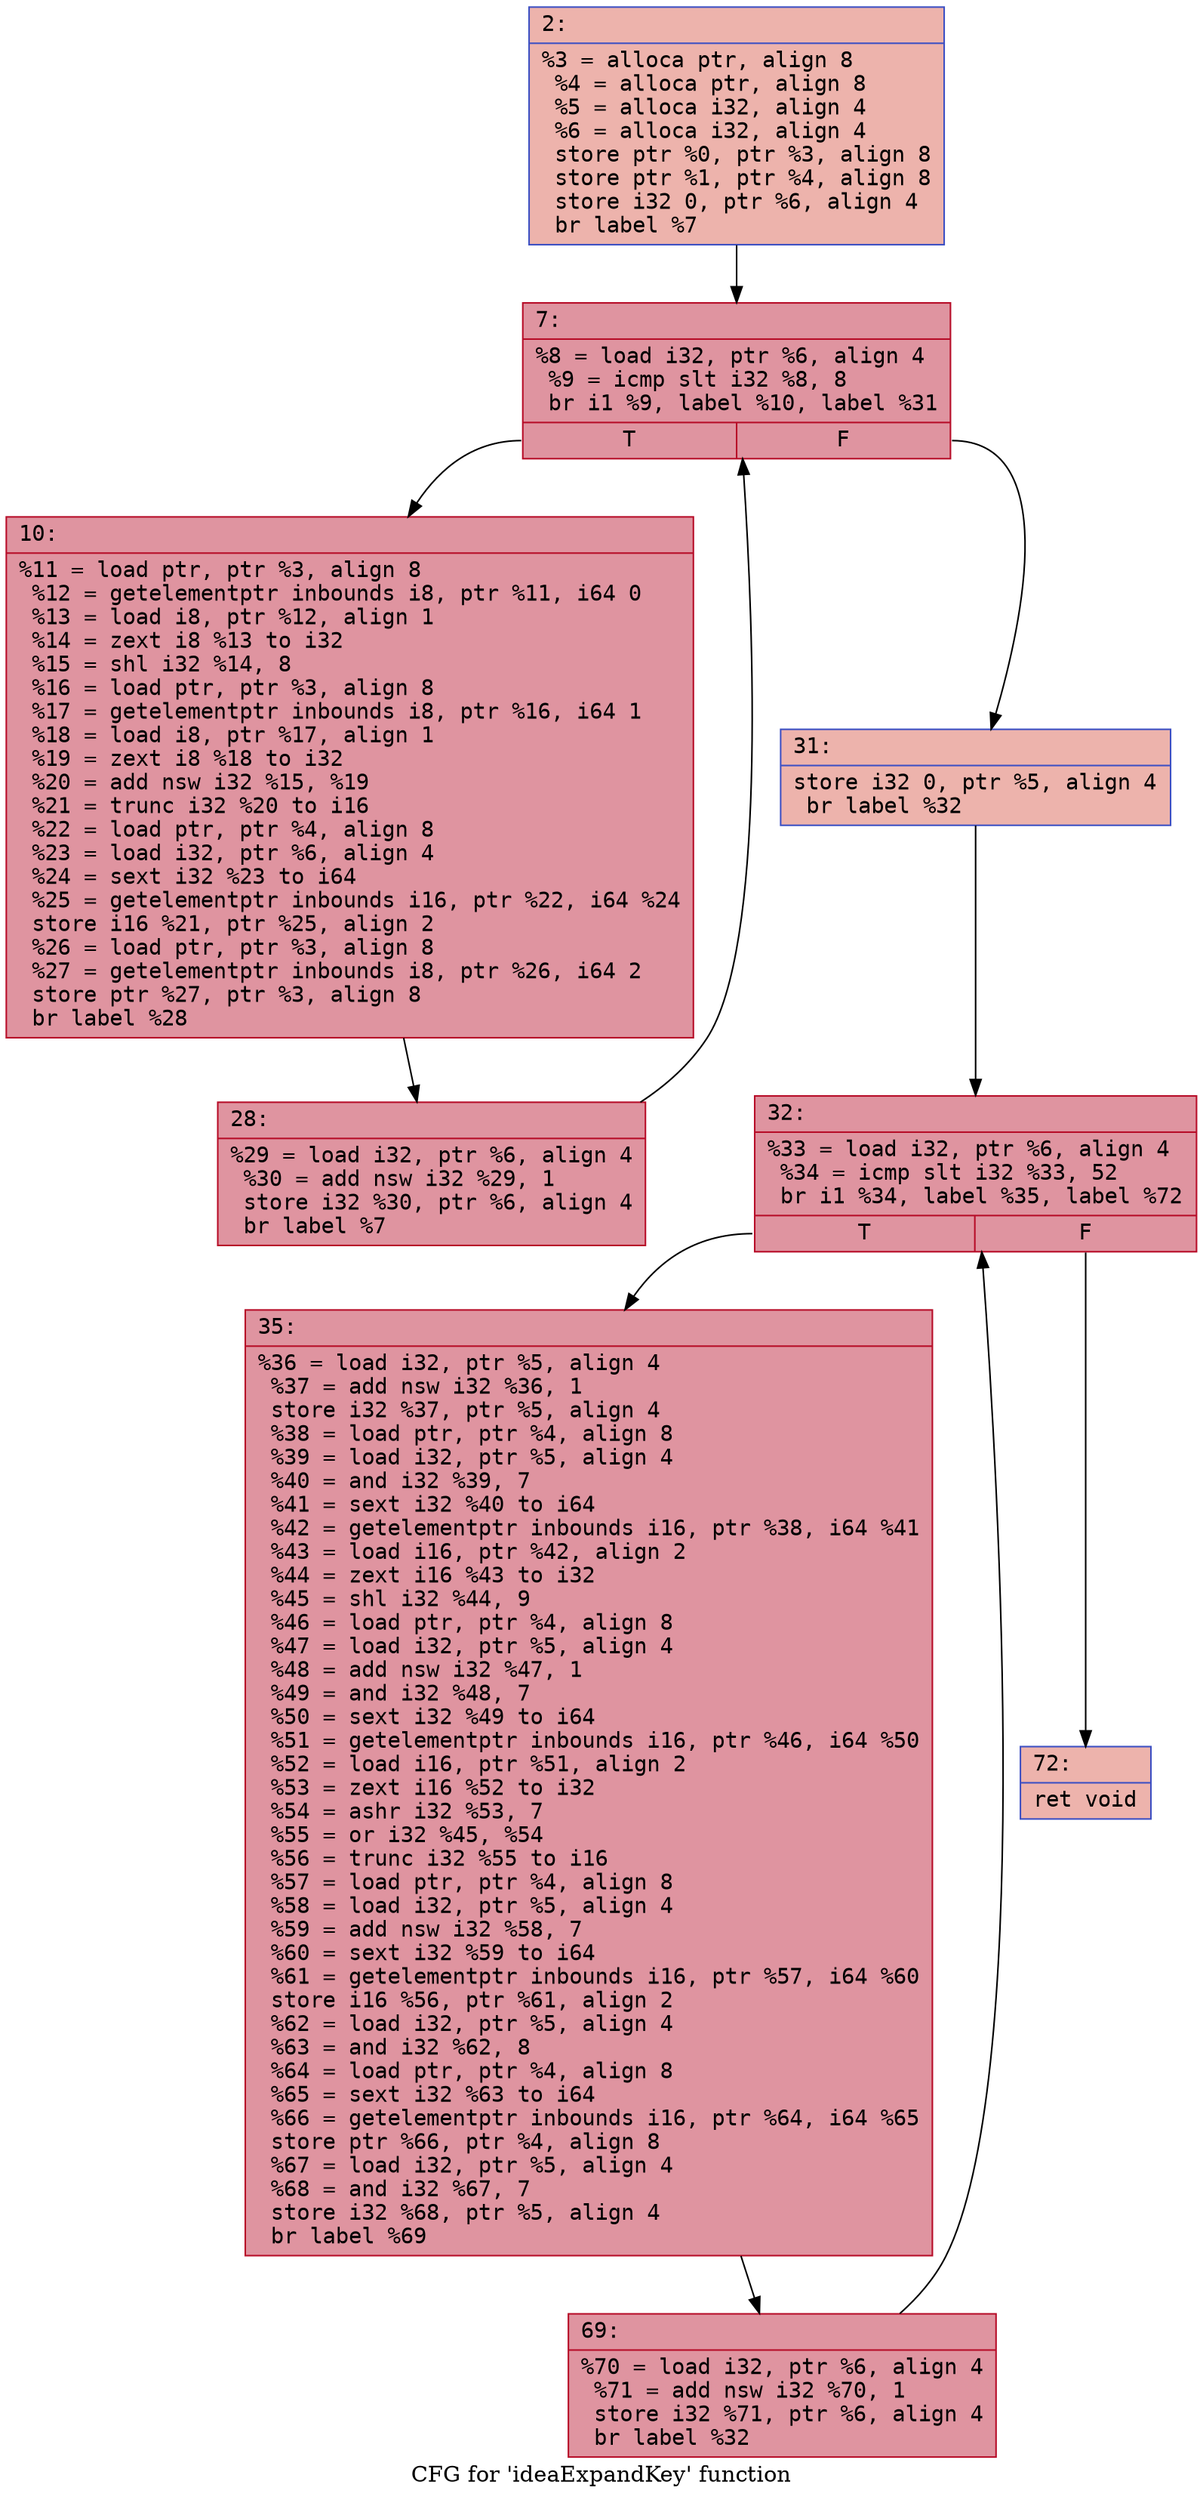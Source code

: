 digraph "CFG for 'ideaExpandKey' function" {
	label="CFG for 'ideaExpandKey' function";

	Node0x600000bae2b0 [shape=record,color="#3d50c3ff", style=filled, fillcolor="#d6524470" fontname="Courier",label="{2:\l|  %3 = alloca ptr, align 8\l  %4 = alloca ptr, align 8\l  %5 = alloca i32, align 4\l  %6 = alloca i32, align 4\l  store ptr %0, ptr %3, align 8\l  store ptr %1, ptr %4, align 8\l  store i32 0, ptr %6, align 4\l  br label %7\l}"];
	Node0x600000bae2b0 -> Node0x600000bae300[tooltip="2 -> 7\nProbability 100.00%" ];
	Node0x600000bae300 [shape=record,color="#b70d28ff", style=filled, fillcolor="#b70d2870" fontname="Courier",label="{7:\l|  %8 = load i32, ptr %6, align 4\l  %9 = icmp slt i32 %8, 8\l  br i1 %9, label %10, label %31\l|{<s0>T|<s1>F}}"];
	Node0x600000bae300:s0 -> Node0x600000bae350[tooltip="7 -> 10\nProbability 96.88%" ];
	Node0x600000bae300:s1 -> Node0x600000bae3f0[tooltip="7 -> 31\nProbability 3.12%" ];
	Node0x600000bae350 [shape=record,color="#b70d28ff", style=filled, fillcolor="#b70d2870" fontname="Courier",label="{10:\l|  %11 = load ptr, ptr %3, align 8\l  %12 = getelementptr inbounds i8, ptr %11, i64 0\l  %13 = load i8, ptr %12, align 1\l  %14 = zext i8 %13 to i32\l  %15 = shl i32 %14, 8\l  %16 = load ptr, ptr %3, align 8\l  %17 = getelementptr inbounds i8, ptr %16, i64 1\l  %18 = load i8, ptr %17, align 1\l  %19 = zext i8 %18 to i32\l  %20 = add nsw i32 %15, %19\l  %21 = trunc i32 %20 to i16\l  %22 = load ptr, ptr %4, align 8\l  %23 = load i32, ptr %6, align 4\l  %24 = sext i32 %23 to i64\l  %25 = getelementptr inbounds i16, ptr %22, i64 %24\l  store i16 %21, ptr %25, align 2\l  %26 = load ptr, ptr %3, align 8\l  %27 = getelementptr inbounds i8, ptr %26, i64 2\l  store ptr %27, ptr %3, align 8\l  br label %28\l}"];
	Node0x600000bae350 -> Node0x600000bae3a0[tooltip="10 -> 28\nProbability 100.00%" ];
	Node0x600000bae3a0 [shape=record,color="#b70d28ff", style=filled, fillcolor="#b70d2870" fontname="Courier",label="{28:\l|  %29 = load i32, ptr %6, align 4\l  %30 = add nsw i32 %29, 1\l  store i32 %30, ptr %6, align 4\l  br label %7\l}"];
	Node0x600000bae3a0 -> Node0x600000bae300[tooltip="28 -> 7\nProbability 100.00%" ];
	Node0x600000bae3f0 [shape=record,color="#3d50c3ff", style=filled, fillcolor="#d6524470" fontname="Courier",label="{31:\l|  store i32 0, ptr %5, align 4\l  br label %32\l}"];
	Node0x600000bae3f0 -> Node0x600000bae440[tooltip="31 -> 32\nProbability 100.00%" ];
	Node0x600000bae440 [shape=record,color="#b70d28ff", style=filled, fillcolor="#b70d2870" fontname="Courier",label="{32:\l|  %33 = load i32, ptr %6, align 4\l  %34 = icmp slt i32 %33, 52\l  br i1 %34, label %35, label %72\l|{<s0>T|<s1>F}}"];
	Node0x600000bae440:s0 -> Node0x600000bae490[tooltip="32 -> 35\nProbability 96.88%" ];
	Node0x600000bae440:s1 -> Node0x600000bae530[tooltip="32 -> 72\nProbability 3.12%" ];
	Node0x600000bae490 [shape=record,color="#b70d28ff", style=filled, fillcolor="#b70d2870" fontname="Courier",label="{35:\l|  %36 = load i32, ptr %5, align 4\l  %37 = add nsw i32 %36, 1\l  store i32 %37, ptr %5, align 4\l  %38 = load ptr, ptr %4, align 8\l  %39 = load i32, ptr %5, align 4\l  %40 = and i32 %39, 7\l  %41 = sext i32 %40 to i64\l  %42 = getelementptr inbounds i16, ptr %38, i64 %41\l  %43 = load i16, ptr %42, align 2\l  %44 = zext i16 %43 to i32\l  %45 = shl i32 %44, 9\l  %46 = load ptr, ptr %4, align 8\l  %47 = load i32, ptr %5, align 4\l  %48 = add nsw i32 %47, 1\l  %49 = and i32 %48, 7\l  %50 = sext i32 %49 to i64\l  %51 = getelementptr inbounds i16, ptr %46, i64 %50\l  %52 = load i16, ptr %51, align 2\l  %53 = zext i16 %52 to i32\l  %54 = ashr i32 %53, 7\l  %55 = or i32 %45, %54\l  %56 = trunc i32 %55 to i16\l  %57 = load ptr, ptr %4, align 8\l  %58 = load i32, ptr %5, align 4\l  %59 = add nsw i32 %58, 7\l  %60 = sext i32 %59 to i64\l  %61 = getelementptr inbounds i16, ptr %57, i64 %60\l  store i16 %56, ptr %61, align 2\l  %62 = load i32, ptr %5, align 4\l  %63 = and i32 %62, 8\l  %64 = load ptr, ptr %4, align 8\l  %65 = sext i32 %63 to i64\l  %66 = getelementptr inbounds i16, ptr %64, i64 %65\l  store ptr %66, ptr %4, align 8\l  %67 = load i32, ptr %5, align 4\l  %68 = and i32 %67, 7\l  store i32 %68, ptr %5, align 4\l  br label %69\l}"];
	Node0x600000bae490 -> Node0x600000bae4e0[tooltip="35 -> 69\nProbability 100.00%" ];
	Node0x600000bae4e0 [shape=record,color="#b70d28ff", style=filled, fillcolor="#b70d2870" fontname="Courier",label="{69:\l|  %70 = load i32, ptr %6, align 4\l  %71 = add nsw i32 %70, 1\l  store i32 %71, ptr %6, align 4\l  br label %32\l}"];
	Node0x600000bae4e0 -> Node0x600000bae440[tooltip="69 -> 32\nProbability 100.00%" ];
	Node0x600000bae530 [shape=record,color="#3d50c3ff", style=filled, fillcolor="#d6524470" fontname="Courier",label="{72:\l|  ret void\l}"];
}
